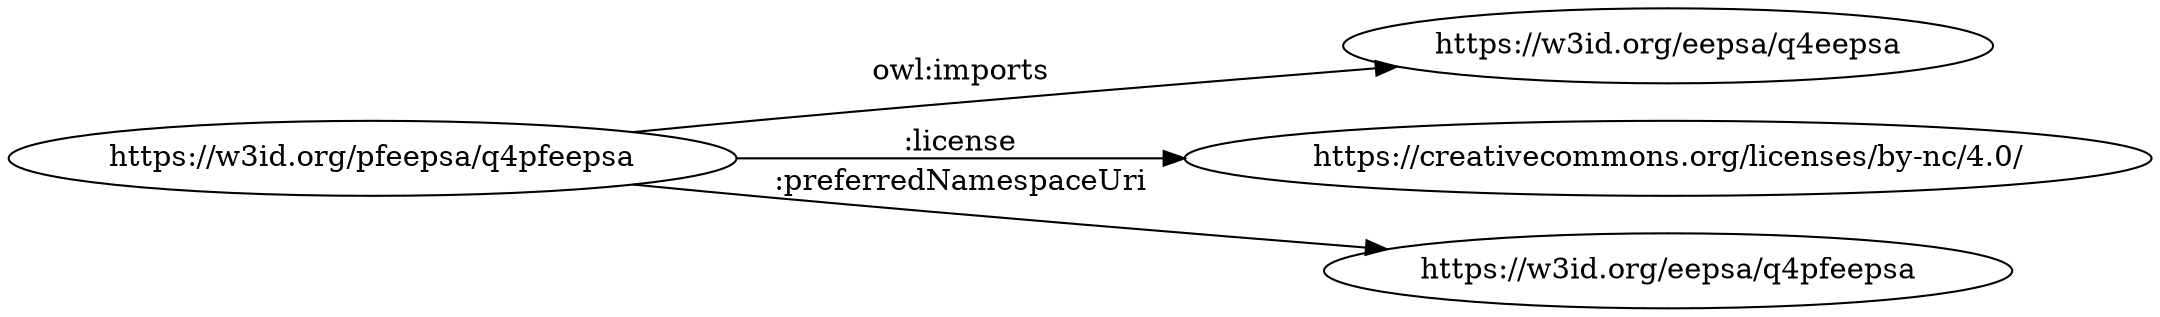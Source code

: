 digraph ar2dtool_diagram { 
rankdir=LR;
size="1501"
	"https://w3id.org/pfeepsa/q4pfeepsa" -> "https://w3id.org/eepsa/q4eepsa" [ label = "owl:imports" ];
	"https://w3id.org/pfeepsa/q4pfeepsa" -> "https://creativecommons.org/licenses/by-nc/4.0/" [ label = ":license" ];
	"https://w3id.org/pfeepsa/q4pfeepsa" -> "https://w3id.org/eepsa/q4pfeepsa" [ label = ":preferredNamespaceUri" ];

}
